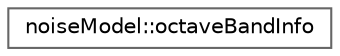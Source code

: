 digraph "Graphical Class Hierarchy"
{
 // LATEX_PDF_SIZE
  bgcolor="transparent";
  edge [fontname=Helvetica,fontsize=10,labelfontname=Helvetica,labelfontsize=10];
  node [fontname=Helvetica,fontsize=10,shape=box,height=0.2,width=0.4];
  rankdir="LR";
  Node0 [id="Node000000",label="noiseModel::octaveBandInfo",height=0.2,width=0.4,color="grey40", fillcolor="white", style="filled",URL="$structFoam_1_1noiseModel_1_1octaveBandInfo.html",tooltip=" "];
}

